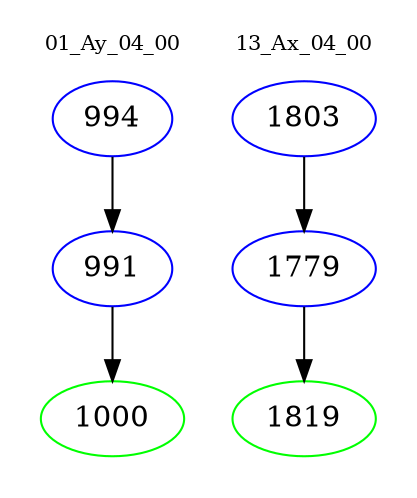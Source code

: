 digraph{
subgraph cluster_0 {
color = white
label = "01_Ay_04_00";
fontsize=10;
T0_994 [label="994", color="blue"]
T0_994 -> T0_991 [color="black"]
T0_991 [label="991", color="blue"]
T0_991 -> T0_1000 [color="black"]
T0_1000 [label="1000", color="green"]
}
subgraph cluster_1 {
color = white
label = "13_Ax_04_00";
fontsize=10;
T1_1803 [label="1803", color="blue"]
T1_1803 -> T1_1779 [color="black"]
T1_1779 [label="1779", color="blue"]
T1_1779 -> T1_1819 [color="black"]
T1_1819 [label="1819", color="green"]
}
}
